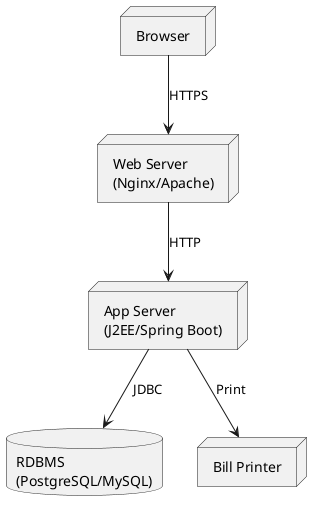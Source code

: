 @startuml
node Browser
node "Web Server\n(Nginx/Apache)" as Web
node "App Server\n(J2EE/Spring Boot)" as App
database "RDBMS\n(PostgreSQL/MySQL)" as DB
node "Bill Printer" as POS

Browser --> Web : HTTPS
Web --> App : HTTP
App --> DB : JDBC
App --> POS : Print
@enduml
